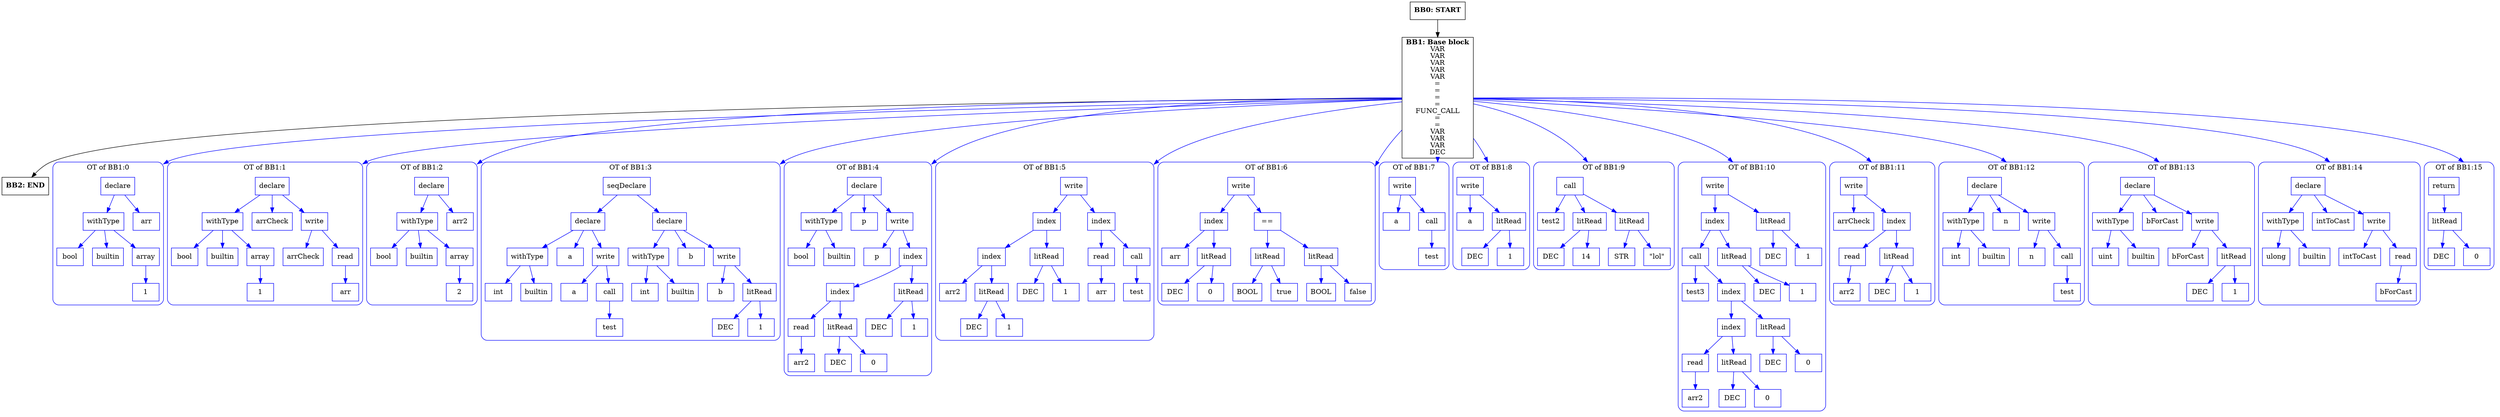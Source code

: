 digraph CFG {
    compound=true;
    graph [splines=true];
    node [shape=rectangle];

    BB2 [label=<<B>BB2: END</B><BR ALIGN="CENTER"/>>];
    BB1 [label=<<B>BB1: Base block</B><BR ALIGN="CENTER"/>VAR<BR ALIGN="CENTER"/>VAR<BR ALIGN="CENTER"/>VAR<BR ALIGN="CENTER"/>VAR<BR ALIGN="CENTER"/>VAR<BR ALIGN="CENTER"/>=<BR ALIGN="CENTER"/>=<BR ALIGN="CENTER"/>=<BR ALIGN="CENTER"/>=<BR ALIGN="CENTER"/>FUNC_CALL<BR ALIGN="CENTER"/>=<BR ALIGN="CENTER"/>=<BR ALIGN="CENTER"/>VAR<BR ALIGN="CENTER"/>VAR<BR ALIGN="CENTER"/>VAR<BR ALIGN="CENTER"/>DEC<BR ALIGN="CENTER"/>>];
    subgraph cluster_instruction0 {
        label = "OT of BB1:0";
        style=rounded;
        color=blue;
        entry0 [shape=point, style=invis];
        node0 [label="declare", color=blue];
        node1 [label="withType", color=blue];
        node2 [label="bool", color=blue];
        node1 -> node2[color=blue];
        node3 [label="builtin", color=blue];
        node1 -> node3[color=blue];
        node4 [label="array", color=blue];
        node5 [label="1", color=blue];
        node4 -> node5[color=blue];
        node1 -> node4[color=blue];
        node0 -> node1[color=blue];
        node6 [label="arr", color=blue];
        node0 -> node6[color=blue];
    }
    BB1 -> entry0 [lhead=cluster_instruction0, color=blue];
    subgraph cluster_instruction1 {
        label = "OT of BB1:1";
        style=rounded;
        color=blue;
        entry1 [shape=point, style=invis];
        node7 [label="declare", color=blue];
        node8 [label="withType", color=blue];
        node9 [label="bool", color=blue];
        node8 -> node9[color=blue];
        node10 [label="builtin", color=blue];
        node8 -> node10[color=blue];
        node11 [label="array", color=blue];
        node12 [label="1", color=blue];
        node11 -> node12[color=blue];
        node8 -> node11[color=blue];
        node7 -> node8[color=blue];
        node13 [label="arrCheck", color=blue];
        node7 -> node13[color=blue];
        node14 [label="write", color=blue];
        node15 [label="arrCheck", color=blue];
        node14 -> node15[color=blue];
        node16 [label="read", color=blue];
        node17 [label="arr", color=blue];
        node16 -> node17[color=blue];
        node14 -> node16[color=blue];
        node7 -> node14[color=blue];
    }
    BB1 -> entry1 [lhead=cluster_instruction1, color=blue];
    subgraph cluster_instruction2 {
        label = "OT of BB1:2";
        style=rounded;
        color=blue;
        entry2 [shape=point, style=invis];
        node18 [label="declare", color=blue];
        node19 [label="withType", color=blue];
        node20 [label="bool", color=blue];
        node19 -> node20[color=blue];
        node21 [label="builtin", color=blue];
        node19 -> node21[color=blue];
        node22 [label="array", color=blue];
        node23 [label="2", color=blue];
        node22 -> node23[color=blue];
        node19 -> node22[color=blue];
        node18 -> node19[color=blue];
        node24 [label="arr2", color=blue];
        node18 -> node24[color=blue];
    }
    BB1 -> entry2 [lhead=cluster_instruction2, color=blue];
    subgraph cluster_instruction3 {
        label = "OT of BB1:3";
        style=rounded;
        color=blue;
        entry3 [shape=point, style=invis];
        node25 [label="seqDeclare", color=blue];
        node26 [label="declare", color=blue];
        node27 [label="withType", color=blue];
        node28 [label="int", color=blue];
        node27 -> node28[color=blue];
        node29 [label="builtin", color=blue];
        node27 -> node29[color=blue];
        node26 -> node27[color=blue];
        node30 [label="a", color=blue];
        node26 -> node30[color=blue];
        node31 [label="write", color=blue];
        node32 [label="a", color=blue];
        node31 -> node32[color=blue];
        node33 [label="call", color=blue];
        node34 [label="test", color=blue];
        node33 -> node34[color=blue];
        node31 -> node33[color=blue];
        node26 -> node31[color=blue];
        node25 -> node26[color=blue];
        node35 [label="declare", color=blue];
        node36 [label="withType", color=blue];
        node37 [label="int", color=blue];
        node36 -> node37[color=blue];
        node38 [label="builtin", color=blue];
        node36 -> node38[color=blue];
        node35 -> node36[color=blue];
        node39 [label="b", color=blue];
        node35 -> node39[color=blue];
        node40 [label="write", color=blue];
        node41 [label="b", color=blue];
        node40 -> node41[color=blue];
        node42 [label="litRead", color=blue];
        node43 [label="DEC", color=blue];
        node42 -> node43[color=blue];
        node44 [label="1", color=blue];
        node42 -> node44[color=blue];
        node40 -> node42[color=blue];
        node35 -> node40[color=blue];
        node25 -> node35[color=blue];
    }
    BB1 -> entry3 [lhead=cluster_instruction3, color=blue];
    subgraph cluster_instruction4 {
        label = "OT of BB1:4";
        style=rounded;
        color=blue;
        entry4 [shape=point, style=invis];
        node45 [label="declare", color=blue];
        node46 [label="withType", color=blue];
        node47 [label="bool", color=blue];
        node46 -> node47[color=blue];
        node48 [label="builtin", color=blue];
        node46 -> node48[color=blue];
        node45 -> node46[color=blue];
        node49 [label="p", color=blue];
        node45 -> node49[color=blue];
        node50 [label="write", color=blue];
        node51 [label="p", color=blue];
        node50 -> node51[color=blue];
        node52 [label="index", color=blue];
        node53 [label="index", color=blue];
        node54 [label="read", color=blue];
        node55 [label="arr2", color=blue];
        node54 -> node55[color=blue];
        node53 -> node54[color=blue];
        node56 [label="litRead", color=blue];
        node57 [label="DEC", color=blue];
        node56 -> node57[color=blue];
        node58 [label="0", color=blue];
        node56 -> node58[color=blue];
        node53 -> node56[color=blue];
        node52 -> node53[color=blue];
        node59 [label="litRead", color=blue];
        node60 [label="DEC", color=blue];
        node59 -> node60[color=blue];
        node61 [label="1", color=blue];
        node59 -> node61[color=blue];
        node52 -> node59[color=blue];
        node50 -> node52[color=blue];
        node45 -> node50[color=blue];
    }
    BB1 -> entry4 [lhead=cluster_instruction4, color=blue];
    subgraph cluster_instruction5 {
        label = "OT of BB1:5";
        style=rounded;
        color=blue;
        entry5 [shape=point, style=invis];
        node62 [label="write", color=blue];
        node63 [label="index", color=blue];
        node64 [label="index", color=blue];
        node65 [label="arr2", color=blue];
        node64 -> node65[color=blue];
        node66 [label="litRead", color=blue];
        node67 [label="DEC", color=blue];
        node66 -> node67[color=blue];
        node68 [label="1", color=blue];
        node66 -> node68[color=blue];
        node64 -> node66[color=blue];
        node63 -> node64[color=blue];
        node69 [label="litRead", color=blue];
        node70 [label="DEC", color=blue];
        node69 -> node70[color=blue];
        node71 [label="1", color=blue];
        node69 -> node71[color=blue];
        node63 -> node69[color=blue];
        node62 -> node63[color=blue];
        node72 [label="index", color=blue];
        node73 [label="read", color=blue];
        node74 [label="arr", color=blue];
        node73 -> node74[color=blue];
        node72 -> node73[color=blue];
        node75 [label="call", color=blue];
        node76 [label="test", color=blue];
        node75 -> node76[color=blue];
        node72 -> node75[color=blue];
        node62 -> node72[color=blue];
    }
    BB1 -> entry5 [lhead=cluster_instruction5, color=blue];
    subgraph cluster_instruction6 {
        label = "OT of BB1:6";
        style=rounded;
        color=blue;
        entry6 [shape=point, style=invis];
        node77 [label="write", color=blue];
        node78 [label="index", color=blue];
        node79 [label="arr", color=blue];
        node78 -> node79[color=blue];
        node80 [label="litRead", color=blue];
        node81 [label="DEC", color=blue];
        node80 -> node81[color=blue];
        node82 [label="0", color=blue];
        node80 -> node82[color=blue];
        node78 -> node80[color=blue];
        node77 -> node78[color=blue];
        node83 [label="==", color=blue];
        node84 [label="litRead", color=blue];
        node85 [label="BOOL", color=blue];
        node84 -> node85[color=blue];
        node86 [label="true", color=blue];
        node84 -> node86[color=blue];
        node83 -> node84[color=blue];
        node87 [label="litRead", color=blue];
        node88 [label="BOOL", color=blue];
        node87 -> node88[color=blue];
        node89 [label="false", color=blue];
        node87 -> node89[color=blue];
        node83 -> node87[color=blue];
        node77 -> node83[color=blue];
    }
    BB1 -> entry6 [lhead=cluster_instruction6, color=blue];
    subgraph cluster_instruction7 {
        label = "OT of BB1:7";
        style=rounded;
        color=blue;
        entry7 [shape=point, style=invis];
        node90 [label="write", color=blue];
        node91 [label="a", color=blue];
        node90 -> node91[color=blue];
        node92 [label="call", color=blue];
        node93 [label="test", color=blue];
        node92 -> node93[color=blue];
        node90 -> node92[color=blue];
    }
    BB1 -> entry7 [lhead=cluster_instruction7, color=blue];
    subgraph cluster_instruction8 {
        label = "OT of BB1:8";
        style=rounded;
        color=blue;
        entry8 [shape=point, style=invis];
        node94 [label="write", color=blue];
        node95 [label="a", color=blue];
        node94 -> node95[color=blue];
        node96 [label="litRead", color=blue];
        node97 [label="DEC", color=blue];
        node96 -> node97[color=blue];
        node98 [label="1", color=blue];
        node96 -> node98[color=blue];
        node94 -> node96[color=blue];
    }
    BB1 -> entry8 [lhead=cluster_instruction8, color=blue];
    subgraph cluster_instruction9 {
        label = "OT of BB1:9";
        style=rounded;
        color=blue;
        entry9 [shape=point, style=invis];
        node99 [label="call", color=blue];
        node100 [label="test2", color=blue];
        node99 -> node100[color=blue];
        node101 [label="litRead", color=blue];
        node102 [label="DEC", color=blue];
        node101 -> node102[color=blue];
        node103 [label="14", color=blue];
        node101 -> node103[color=blue];
        node99 -> node101[color=blue];
        node104 [label="litRead", color=blue];
        node105 [label="STR", color=blue];
        node104 -> node105[color=blue];
        node106 [label="\"lol\"", color=blue];
        node104 -> node106[color=blue];
        node99 -> node104[color=blue];
    }
    BB1 -> entry9 [lhead=cluster_instruction9, color=blue];
    subgraph cluster_instruction10 {
        label = "OT of BB1:10";
        style=rounded;
        color=blue;
        entry10 [shape=point, style=invis];
        node107 [label="write", color=blue];
        node108 [label="index", color=blue];
        node109 [label="call", color=blue];
        node110 [label="test3", color=blue];
        node109 -> node110[color=blue];
        node111 [label="index", color=blue];
        node112 [label="index", color=blue];
        node113 [label="read", color=blue];
        node114 [label="arr2", color=blue];
        node113 -> node114[color=blue];
        node112 -> node113[color=blue];
        node115 [label="litRead", color=blue];
        node116 [label="DEC", color=blue];
        node115 -> node116[color=blue];
        node117 [label="0", color=blue];
        node115 -> node117[color=blue];
        node112 -> node115[color=blue];
        node111 -> node112[color=blue];
        node118 [label="litRead", color=blue];
        node119 [label="DEC", color=blue];
        node118 -> node119[color=blue];
        node120 [label="0", color=blue];
        node118 -> node120[color=blue];
        node111 -> node118[color=blue];
        node109 -> node111[color=blue];
        node108 -> node109[color=blue];
        node121 [label="litRead", color=blue];
        node122 [label="DEC", color=blue];
        node121 -> node122[color=blue];
        node123 [label="1", color=blue];
        node121 -> node123[color=blue];
        node108 -> node121[color=blue];
        node107 -> node108[color=blue];
        node124 [label="litRead", color=blue];
        node125 [label="DEC", color=blue];
        node124 -> node125[color=blue];
        node126 [label="1", color=blue];
        node124 -> node126[color=blue];
        node107 -> node124[color=blue];
    }
    BB1 -> entry10 [lhead=cluster_instruction10, color=blue];
    subgraph cluster_instruction11 {
        label = "OT of BB1:11";
        style=rounded;
        color=blue;
        entry11 [shape=point, style=invis];
        node127 [label="write", color=blue];
        node128 [label="arrCheck", color=blue];
        node127 -> node128[color=blue];
        node129 [label="index", color=blue];
        node130 [label="read", color=blue];
        node131 [label="arr2", color=blue];
        node130 -> node131[color=blue];
        node129 -> node130[color=blue];
        node132 [label="litRead", color=blue];
        node133 [label="DEC", color=blue];
        node132 -> node133[color=blue];
        node134 [label="1", color=blue];
        node132 -> node134[color=blue];
        node129 -> node132[color=blue];
        node127 -> node129[color=blue];
    }
    BB1 -> entry11 [lhead=cluster_instruction11, color=blue];
    subgraph cluster_instruction12 {
        label = "OT of BB1:12";
        style=rounded;
        color=blue;
        entry12 [shape=point, style=invis];
        node135 [label="declare", color=blue];
        node136 [label="withType", color=blue];
        node137 [label="int", color=blue];
        node136 -> node137[color=blue];
        node138 [label="builtin", color=blue];
        node136 -> node138[color=blue];
        node135 -> node136[color=blue];
        node139 [label="n", color=blue];
        node135 -> node139[color=blue];
        node140 [label="write", color=blue];
        node141 [label="n", color=blue];
        node140 -> node141[color=blue];
        node142 [label="call", color=blue];
        node143 [label="test", color=blue];
        node142 -> node143[color=blue];
        node140 -> node142[color=blue];
        node135 -> node140[color=blue];
    }
    BB1 -> entry12 [lhead=cluster_instruction12, color=blue];
    subgraph cluster_instruction13 {
        label = "OT of BB1:13";
        style=rounded;
        color=blue;
        entry13 [shape=point, style=invis];
        node144 [label="declare", color=blue];
        node145 [label="withType", color=blue];
        node146 [label="uint", color=blue];
        node145 -> node146[color=blue];
        node147 [label="builtin", color=blue];
        node145 -> node147[color=blue];
        node144 -> node145[color=blue];
        node148 [label="bForCast", color=blue];
        node144 -> node148[color=blue];
        node149 [label="write", color=blue];
        node150 [label="bForCast", color=blue];
        node149 -> node150[color=blue];
        node151 [label="litRead", color=blue];
        node152 [label="DEC", color=blue];
        node151 -> node152[color=blue];
        node153 [label="1", color=blue];
        node151 -> node153[color=blue];
        node149 -> node151[color=blue];
        node144 -> node149[color=blue];
    }
    BB1 -> entry13 [lhead=cluster_instruction13, color=blue];
    subgraph cluster_instruction14 {
        label = "OT of BB1:14";
        style=rounded;
        color=blue;
        entry14 [shape=point, style=invis];
        node154 [label="declare", color=blue];
        node155 [label="withType", color=blue];
        node156 [label="ulong", color=blue];
        node155 -> node156[color=blue];
        node157 [label="builtin", color=blue];
        node155 -> node157[color=blue];
        node154 -> node155[color=blue];
        node158 [label="intToCast", color=blue];
        node154 -> node158[color=blue];
        node159 [label="write", color=blue];
        node160 [label="intToCast", color=blue];
        node159 -> node160[color=blue];
        node161 [label="read", color=blue];
        node162 [label="bForCast", color=blue];
        node161 -> node162[color=blue];
        node159 -> node161[color=blue];
        node154 -> node159[color=blue];
    }
    BB1 -> entry14 [lhead=cluster_instruction14, color=blue];
    subgraph cluster_instruction15 {
        label = "OT of BB1:15";
        style=rounded;
        color=blue;
        entry15 [shape=point, style=invis];
        node163 [label="return", color=blue];
        node164 [label="litRead", color=blue];
        node165 [label="DEC", color=blue];
        node164 -> node165[color=blue];
        node166 [label="0", color=blue];
        node164 -> node166[color=blue];
        node163 -> node164[color=blue];
    }
    BB1 -> entry15 [lhead=cluster_instruction15, color=blue];
    BB0 [label=<<B>BB0: START</B><BR ALIGN="CENTER"/>>];

    BB1 -> BB2;
    BB0 -> BB1;
}
